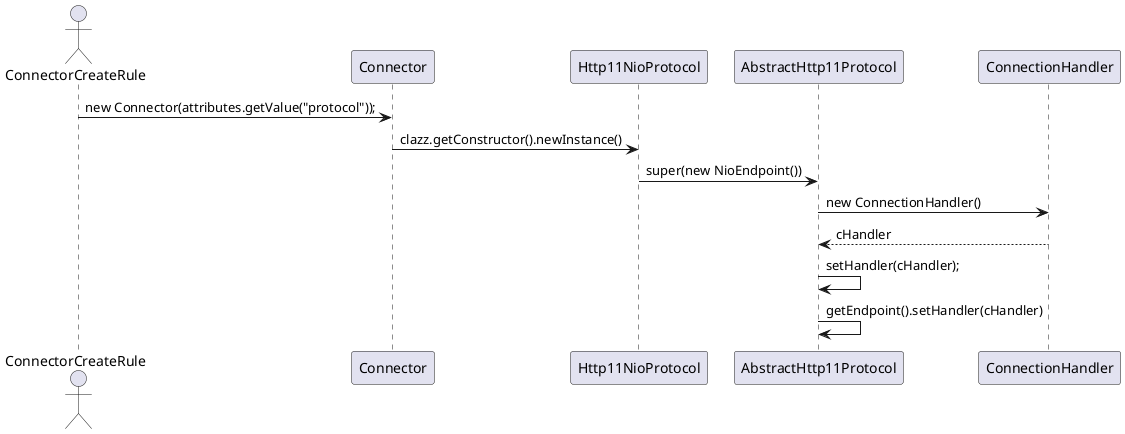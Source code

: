 @startuml
' 创建Connector及其组件过程分析
Actor ConnectorCreateRule
ConnectorCreateRule -> Connector: new Connector(attributes.getValue("protocol"));
Connector -> Http11NioProtocol: clazz.getConstructor().newInstance()
Http11NioProtocol -> AbstractHttp11Protocol: super(new NioEndpoint())
AbstractHttp11Protocol -> ConnectionHandler: new ConnectionHandler()
AbstractHttp11Protocol <-- ConnectionHandler: cHandler
AbstractHttp11Protocol -> AbstractHttp11Protocol:  setHandler(cHandler);
AbstractHttp11Protocol -> AbstractHttp11Protocol:  getEndpoint().setHandler(cHandler)

@enduml